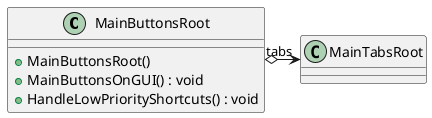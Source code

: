 @startuml
class MainButtonsRoot {
    + MainButtonsRoot()
    + MainButtonsOnGUI() : void
    + HandleLowPriorityShortcuts() : void
}
MainButtonsRoot o-> "tabs" MainTabsRoot
@enduml
